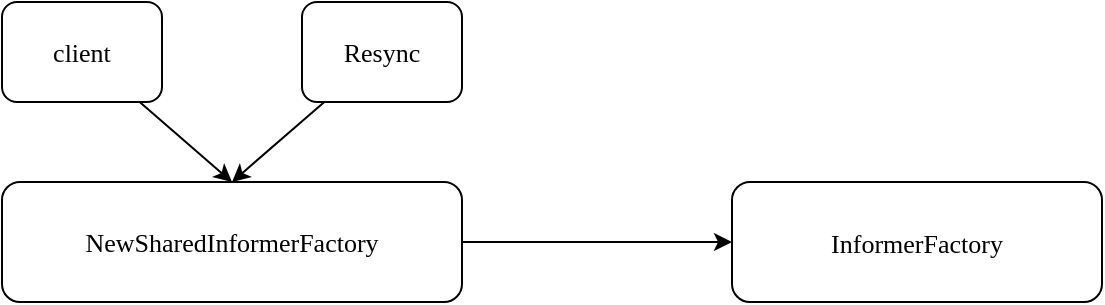 <mxfile version="21.6.5" type="github">
  <diagram name="Page-1" id="MzaEPAjXSHumV93eOKWs">
    <mxGraphModel dx="954" dy="616" grid="1" gridSize="10" guides="1" tooltips="1" connect="1" arrows="1" fold="1" page="1" pageScale="1" pageWidth="850" pageHeight="1100" math="0" shadow="0">
      <root>
        <mxCell id="0" />
        <mxCell id="1" parent="0" />
        <mxCell id="y3d61isDdKXwmg-huuUM-7" value="&lt;div style=&quot;&quot;&gt;&lt;font style=&quot;font-size: 13px;&quot; face=&quot;Comic Sans MS&quot;&gt;client&lt;/font&gt;&lt;/div&gt;" style="rounded=1;whiteSpace=wrap;html=1;fontColor=#000000;" vertex="1" parent="1">
          <mxGeometry x="70" y="70" width="80" height="50" as="geometry" />
        </mxCell>
        <mxCell id="y3d61isDdKXwmg-huuUM-14" value="" style="edgeStyle=orthogonalEdgeStyle;rounded=0;orthogonalLoop=1;jettySize=auto;html=1;fontFamily=Helvetica;fontSize=12;fontColor=#000000;" edge="1" parent="1" source="y3d61isDdKXwmg-huuUM-5" target="y3d61isDdKXwmg-huuUM-13">
          <mxGeometry relative="1" as="geometry" />
        </mxCell>
        <mxCell id="y3d61isDdKXwmg-huuUM-5" value="&lt;div style=&quot;&quot;&gt;&lt;font style=&quot;font-size: 13px;&quot; face=&quot;Comic Sans MS&quot;&gt;NewSharedInformerFactory&lt;/font&gt;&lt;/div&gt;" style="rounded=1;whiteSpace=wrap;html=1;fontColor=#000000;" vertex="1" parent="1">
          <mxGeometry x="70" y="160" width="230" height="60" as="geometry" />
        </mxCell>
        <mxCell id="y3d61isDdKXwmg-huuUM-11" style="rounded=0;orthogonalLoop=1;jettySize=auto;html=1;entryX=0.5;entryY=0;entryDx=0;entryDy=0;" edge="1" parent="1" source="y3d61isDdKXwmg-huuUM-7" target="y3d61isDdKXwmg-huuUM-5">
          <mxGeometry relative="1" as="geometry" />
        </mxCell>
        <mxCell id="y3d61isDdKXwmg-huuUM-12" style="rounded=0;orthogonalLoop=1;jettySize=auto;html=1;entryX=0.5;entryY=0;entryDx=0;entryDy=0;" edge="1" parent="1" source="y3d61isDdKXwmg-huuUM-9" target="y3d61isDdKXwmg-huuUM-5">
          <mxGeometry relative="1" as="geometry" />
        </mxCell>
        <mxCell id="y3d61isDdKXwmg-huuUM-9" value="&lt;div style=&quot;&quot;&gt;&lt;font style=&quot;font-size: 13px;&quot; face=&quot;Comic Sans MS&quot;&gt;Resync&lt;/font&gt;&lt;/div&gt;" style="rounded=1;whiteSpace=wrap;html=1;fontColor=#000000;" vertex="1" parent="1">
          <mxGeometry x="220" y="70" width="80" height="50" as="geometry" />
        </mxCell>
        <mxCell id="y3d61isDdKXwmg-huuUM-13" value="InformerFactory" style="fontColor=#000000;rounded=1;labelBackgroundColor=none;fontFamily=Comic Sans MS;fontSize=13;" vertex="1" parent="1">
          <mxGeometry x="435" y="160" width="185" height="60" as="geometry" />
        </mxCell>
      </root>
    </mxGraphModel>
  </diagram>
</mxfile>
